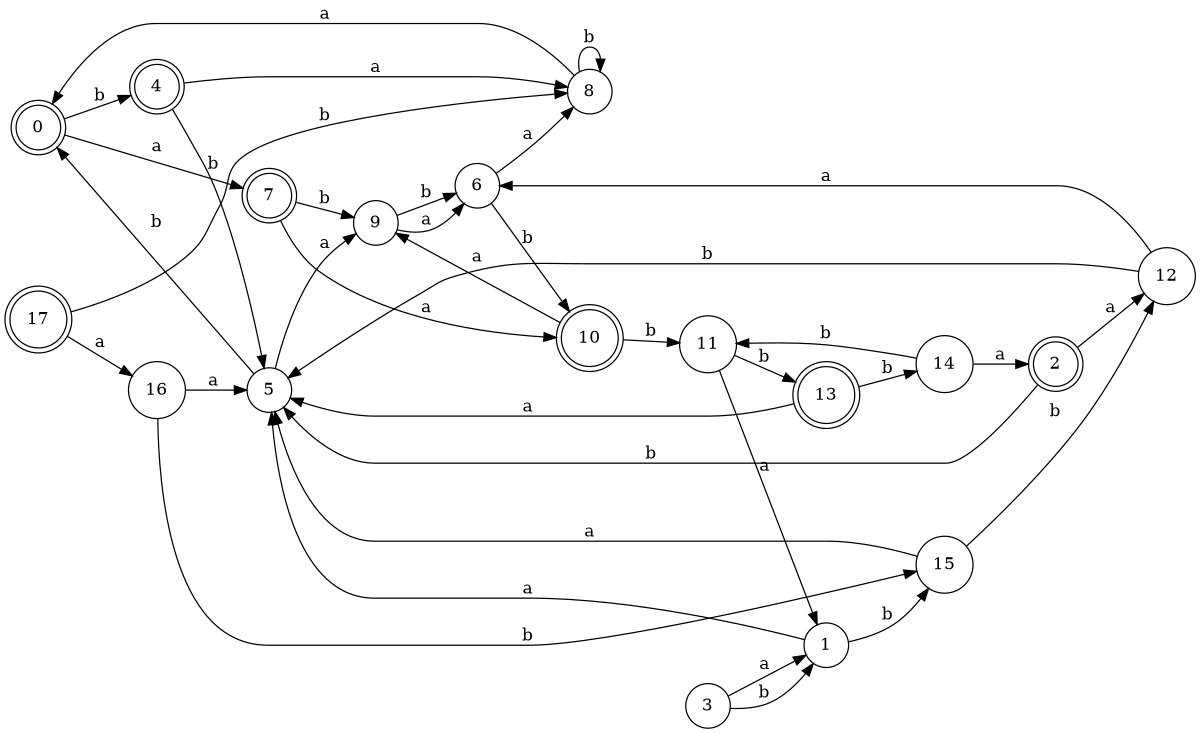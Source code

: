 digraph n15_9 {
__start0 [label="" shape="none"];

rankdir=LR;
size="8,5";

s0 [style="rounded,filled", color="black", fillcolor="white" shape="doublecircle", label="0"];
s1 [style="filled", color="black", fillcolor="white" shape="circle", label="1"];
s2 [style="rounded,filled", color="black", fillcolor="white" shape="doublecircle", label="2"];
s3 [style="filled", color="black", fillcolor="white" shape="circle", label="3"];
s4 [style="rounded,filled", color="black", fillcolor="white" shape="doublecircle", label="4"];
s5 [style="filled", color="black", fillcolor="white" shape="circle", label="5"];
s6 [style="filled", color="black", fillcolor="white" shape="circle", label="6"];
s7 [style="rounded,filled", color="black", fillcolor="white" shape="doublecircle", label="7"];
s8 [style="filled", color="black", fillcolor="white" shape="circle", label="8"];
s9 [style="filled", color="black", fillcolor="white" shape="circle", label="9"];
s10 [style="rounded,filled", color="black", fillcolor="white" shape="doublecircle", label="10"];
s11 [style="filled", color="black", fillcolor="white" shape="circle", label="11"];
s12 [style="filled", color="black", fillcolor="white" shape="circle", label="12"];
s13 [style="rounded,filled", color="black", fillcolor="white" shape="doublecircle", label="13"];
s14 [style="filled", color="black", fillcolor="white" shape="circle", label="14"];
s15 [style="filled", color="black", fillcolor="white" shape="circle", label="15"];
s16 [style="filled", color="black", fillcolor="white" shape="circle", label="16"];
s17 [style="rounded,filled", color="black", fillcolor="white" shape="doublecircle", label="17"];
s0 -> s7 [label="a"];
s0 -> s4 [label="b"];
s1 -> s5 [label="a"];
s1 -> s15 [label="b"];
s2 -> s12 [label="a"];
s2 -> s5 [label="b"];
s3 -> s1 [label="a"];
s3 -> s1 [label="b"];
s4 -> s8 [label="a"];
s4 -> s5 [label="b"];
s5 -> s9 [label="a"];
s5 -> s0 [label="b"];
s6 -> s8 [label="a"];
s6 -> s10 [label="b"];
s7 -> s10 [label="a"];
s7 -> s9 [label="b"];
s8 -> s0 [label="a"];
s8 -> s8 [label="b"];
s9 -> s6 [label="a"];
s9 -> s6 [label="b"];
s10 -> s9 [label="a"];
s10 -> s11 [label="b"];
s11 -> s1 [label="a"];
s11 -> s13 [label="b"];
s12 -> s6 [label="a"];
s12 -> s5 [label="b"];
s13 -> s5 [label="a"];
s13 -> s14 [label="b"];
s14 -> s2 [label="a"];
s14 -> s11 [label="b"];
s15 -> s5 [label="a"];
s15 -> s12 [label="b"];
s16 -> s5 [label="a"];
s16 -> s15 [label="b"];
s17 -> s16 [label="a"];
s17 -> s8 [label="b"];

}